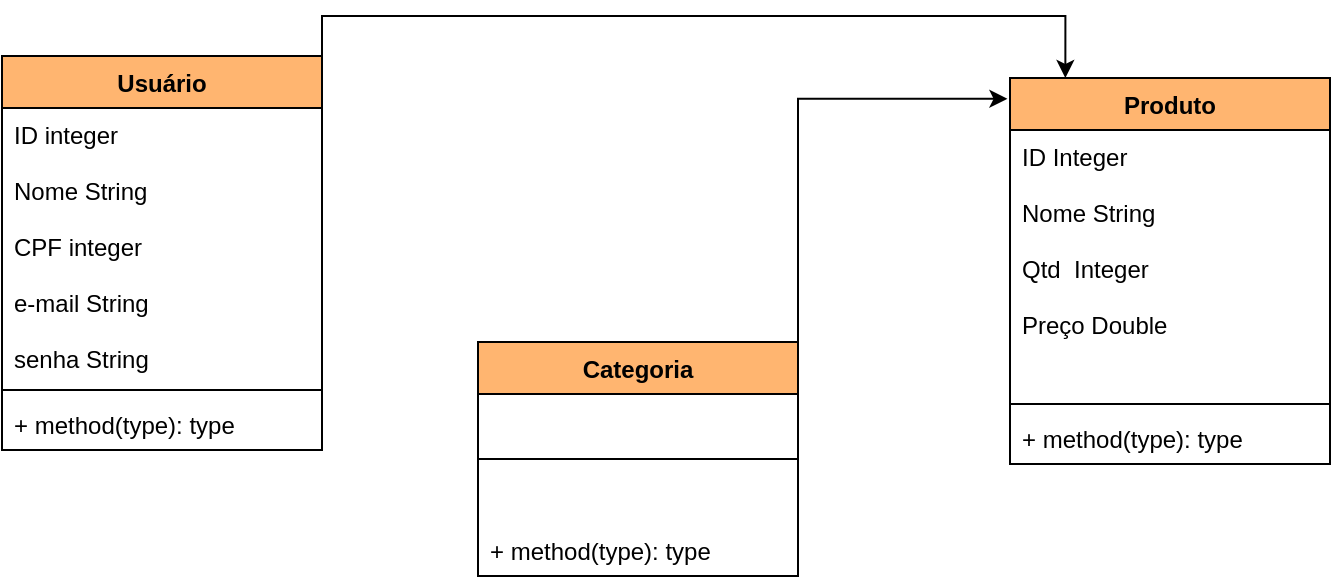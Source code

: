 <mxfile version="20.8.10" type="device" pages="2"><diagram name="ClasseProjeto1" id="7sI0VA3ty0bczxgIWjDk"><mxGraphModel dx="886" dy="352" grid="0" gridSize="10" guides="1" tooltips="1" connect="1" arrows="1" fold="1" page="1" pageScale="1" pageWidth="827" pageHeight="1169" math="0" shadow="0"><root><mxCell id="0"/><mxCell id="1" parent="0"/><mxCell id="IL-yE5uWHjm8SYtUEdc5-19" style="edgeStyle=orthogonalEdgeStyle;rounded=0;orthogonalLoop=1;jettySize=auto;html=1;exitX=1;exitY=0;exitDx=0;exitDy=0;entryX=0.173;entryY=0;entryDx=0;entryDy=0;entryPerimeter=0;" edge="1" parent="1" source="IL-yE5uWHjm8SYtUEdc5-1" target="IL-yE5uWHjm8SYtUEdc5-11"><mxGeometry relative="1" as="geometry"/></mxCell><mxCell id="IL-yE5uWHjm8SYtUEdc5-1" value="Usuário" style="swimlane;fontStyle=1;align=center;verticalAlign=top;childLayout=stackLayout;horizontal=1;startSize=26;horizontalStack=0;resizeParent=1;resizeParentMax=0;resizeLast=0;collapsible=1;marginBottom=0;fillColor=#FFB570;" vertex="1" parent="1"><mxGeometry x="52" y="137" width="160" height="197" as="geometry"/></mxCell><mxCell id="IL-yE5uWHjm8SYtUEdc5-2" value="ID integer&#10;&#10;Nome String&#10;&#10;CPF integer&#10;&#10;e-mail String&#10;&#10;senha String&#10;&#10;&#10;" style="text;strokeColor=none;fillColor=none;align=left;verticalAlign=top;spacingLeft=4;spacingRight=4;overflow=hidden;rotatable=0;points=[[0,0.5],[1,0.5]];portConstraint=eastwest;" vertex="1" parent="IL-yE5uWHjm8SYtUEdc5-1"><mxGeometry y="26" width="160" height="137" as="geometry"/></mxCell><mxCell id="IL-yE5uWHjm8SYtUEdc5-3" value="" style="line;strokeWidth=1;fillColor=none;align=left;verticalAlign=middle;spacingTop=-1;spacingLeft=3;spacingRight=3;rotatable=0;labelPosition=right;points=[];portConstraint=eastwest;strokeColor=inherit;" vertex="1" parent="IL-yE5uWHjm8SYtUEdc5-1"><mxGeometry y="163" width="160" height="8" as="geometry"/></mxCell><mxCell id="IL-yE5uWHjm8SYtUEdc5-4" value="+ method(type): type" style="text;strokeColor=none;fillColor=none;align=left;verticalAlign=top;spacingLeft=4;spacingRight=4;overflow=hidden;rotatable=0;points=[[0,0.5],[1,0.5]];portConstraint=eastwest;" vertex="1" parent="IL-yE5uWHjm8SYtUEdc5-1"><mxGeometry y="171" width="160" height="26" as="geometry"/></mxCell><mxCell id="IL-yE5uWHjm8SYtUEdc5-15" style="edgeStyle=orthogonalEdgeStyle;rounded=0;orthogonalLoop=1;jettySize=auto;html=1;exitX=1;exitY=0;exitDx=0;exitDy=0;" edge="1" parent="1" source="IL-yE5uWHjm8SYtUEdc5-6"><mxGeometry relative="1" as="geometry"><mxPoint x="449.862" y="279.724" as="targetPoint"/></mxGeometry></mxCell><mxCell id="IL-yE5uWHjm8SYtUEdc5-16" style="edgeStyle=orthogonalEdgeStyle;rounded=0;orthogonalLoop=1;jettySize=auto;html=1;exitX=1;exitY=0;exitDx=0;exitDy=0;entryX=-0.008;entryY=0.054;entryDx=0;entryDy=0;entryPerimeter=0;" edge="1" parent="1" source="IL-yE5uWHjm8SYtUEdc5-6" target="IL-yE5uWHjm8SYtUEdc5-11"><mxGeometry relative="1" as="geometry"/></mxCell><mxCell id="IL-yE5uWHjm8SYtUEdc5-6" value="Categoria" style="swimlane;fontStyle=1;align=center;verticalAlign=top;childLayout=stackLayout;horizontal=1;startSize=26;horizontalStack=0;resizeParent=1;resizeParentMax=0;resizeLast=0;collapsible=1;marginBottom=0;fillColor=#FFB570;" vertex="1" parent="1"><mxGeometry x="290" y="280" width="160" height="117" as="geometry"/></mxCell><mxCell id="IL-yE5uWHjm8SYtUEdc5-8" value="" style="line;strokeWidth=1;fillColor=none;align=left;verticalAlign=middle;spacingTop=-1;spacingLeft=3;spacingRight=3;rotatable=0;labelPosition=right;points=[];portConstraint=eastwest;strokeColor=inherit;" vertex="1" parent="IL-yE5uWHjm8SYtUEdc5-6"><mxGeometry y="26" width="160" height="65" as="geometry"/></mxCell><mxCell id="IL-yE5uWHjm8SYtUEdc5-9" value="+ method(type): type" style="text;strokeColor=none;fillColor=none;align=left;verticalAlign=top;spacingLeft=4;spacingRight=4;overflow=hidden;rotatable=0;points=[[0,0.5],[1,0.5]];portConstraint=eastwest;" vertex="1" parent="IL-yE5uWHjm8SYtUEdc5-6"><mxGeometry y="91" width="160" height="26" as="geometry"/></mxCell><mxCell id="IL-yE5uWHjm8SYtUEdc5-11" value="Produto" style="swimlane;fontStyle=1;align=center;verticalAlign=top;childLayout=stackLayout;horizontal=1;startSize=26;horizontalStack=0;resizeParent=1;resizeParentMax=0;resizeLast=0;collapsible=1;marginBottom=0;fillColor=#FFB570;" vertex="1" parent="1"><mxGeometry x="556" y="148" width="160" height="193" as="geometry"/></mxCell><mxCell id="IL-yE5uWHjm8SYtUEdc5-12" value="ID Integer&#10;&#10;Nome String&#10;&#10;Qtd  Integer&#10;&#10;Preço Double&#10;" style="text;strokeColor=none;fillColor=none;align=left;verticalAlign=top;spacingLeft=4;spacingRight=4;overflow=hidden;rotatable=0;points=[[0,0.5],[1,0.5]];portConstraint=eastwest;" vertex="1" parent="IL-yE5uWHjm8SYtUEdc5-11"><mxGeometry y="26" width="160" height="133" as="geometry"/></mxCell><mxCell id="IL-yE5uWHjm8SYtUEdc5-13" value="" style="line;strokeWidth=1;fillColor=none;align=left;verticalAlign=middle;spacingTop=-1;spacingLeft=3;spacingRight=3;rotatable=0;labelPosition=right;points=[];portConstraint=eastwest;strokeColor=inherit;" vertex="1" parent="IL-yE5uWHjm8SYtUEdc5-11"><mxGeometry y="159" width="160" height="8" as="geometry"/></mxCell><mxCell id="IL-yE5uWHjm8SYtUEdc5-14" value="+ method(type): type" style="text;strokeColor=none;fillColor=none;align=left;verticalAlign=top;spacingLeft=4;spacingRight=4;overflow=hidden;rotatable=0;points=[[0,0.5],[1,0.5]];portConstraint=eastwest;" vertex="1" parent="IL-yE5uWHjm8SYtUEdc5-11"><mxGeometry y="167" width="160" height="26" as="geometry"/></mxCell></root></mxGraphModel></diagram><diagram id="VHdBUMKAq2hB4L1P6hMu" name="UsuárioProjeto"><mxGraphModel dx="1285" dy="510" grid="0" gridSize="10" guides="1" tooltips="1" connect="1" arrows="1" fold="1" page="1" pageScale="1" pageWidth="827" pageHeight="1169" math="0" shadow="0"><root><mxCell id="0"/><mxCell id="1" parent="0"/><mxCell id="vseU2QifxM-JtX4qYUi_-4" value="Usuário1" style="swimlane;fontStyle=0;childLayout=stackLayout;horizontal=1;startSize=26;fillColor=#FFCE9F;horizontalStack=0;resizeParent=1;resizeParentMax=0;resizeLast=0;collapsible=1;marginBottom=0;" vertex="1" parent="1"><mxGeometry x="362" y="146" width="307" height="178" as="geometry"/></mxCell><mxCell id="vseU2QifxM-JtX4qYUi_-5" value="ID: 35" style="text;strokeColor=none;fillColor=none;align=left;verticalAlign=top;spacingLeft=4;spacingRight=4;overflow=hidden;rotatable=0;points=[[0,0.5],[1,0.5]];portConstraint=eastwest;" vertex="1" parent="vseU2QifxM-JtX4qYUi_-4"><mxGeometry y="26" width="307" height="26" as="geometry"/></mxCell><mxCell id="vseU2QifxM-JtX4qYUi_-6" value="Nome:Kaique" style="text;strokeColor=none;fillColor=none;align=left;verticalAlign=top;spacingLeft=4;spacingRight=4;overflow=hidden;rotatable=0;points=[[0,0.5],[1,0.5]];portConstraint=eastwest;" vertex="1" parent="vseU2QifxM-JtX4qYUi_-4"><mxGeometry y="52" width="307" height="26" as="geometry"/></mxCell><mxCell id="vseU2QifxM-JtX4qYUi_-7" value="CPF: 698745261-56&#10;&#10;E-mail:kaique@gmail.com&#10;&#10;senha:ka@653&#10;&#10;&#10;&#10;&#10;" style="text;strokeColor=none;fillColor=none;align=left;verticalAlign=top;spacingLeft=4;spacingRight=4;overflow=hidden;rotatable=0;points=[[0,0.5],[1,0.5]];portConstraint=eastwest;" vertex="1" parent="vseU2QifxM-JtX4qYUi_-4"><mxGeometry y="78" width="307" height="100" as="geometry"/></mxCell><mxCell id="zTGLduvjnGUNxS7MmDga-1" value="Produto" style="swimlane;fontStyle=0;childLayout=stackLayout;horizontal=1;startSize=26;fillColor=#FFCE9F;horizontalStack=0;resizeParent=1;resizeParentMax=0;resizeLast=0;collapsible=1;marginBottom=0;" vertex="1" parent="1"><mxGeometry x="22" y="302" width="307" height="183" as="geometry"/></mxCell><mxCell id="zTGLduvjnGUNxS7MmDga-3" value="ID:150&#10;&#10;Nome: Resident Evi&#10;&#10;Qtd: 5&#10;&#10;Preço: R$350,00&#10;&#10;FK Categoria ID:" style="text;strokeColor=none;fillColor=none;align=left;verticalAlign=top;spacingLeft=4;spacingRight=4;overflow=hidden;rotatable=0;points=[[0,0.5],[1,0.5]];portConstraint=eastwest;" vertex="1" parent="zTGLduvjnGUNxS7MmDga-1"><mxGeometry y="26" width="307" height="157" as="geometry"/></mxCell></root></mxGraphModel></diagram></mxfile>